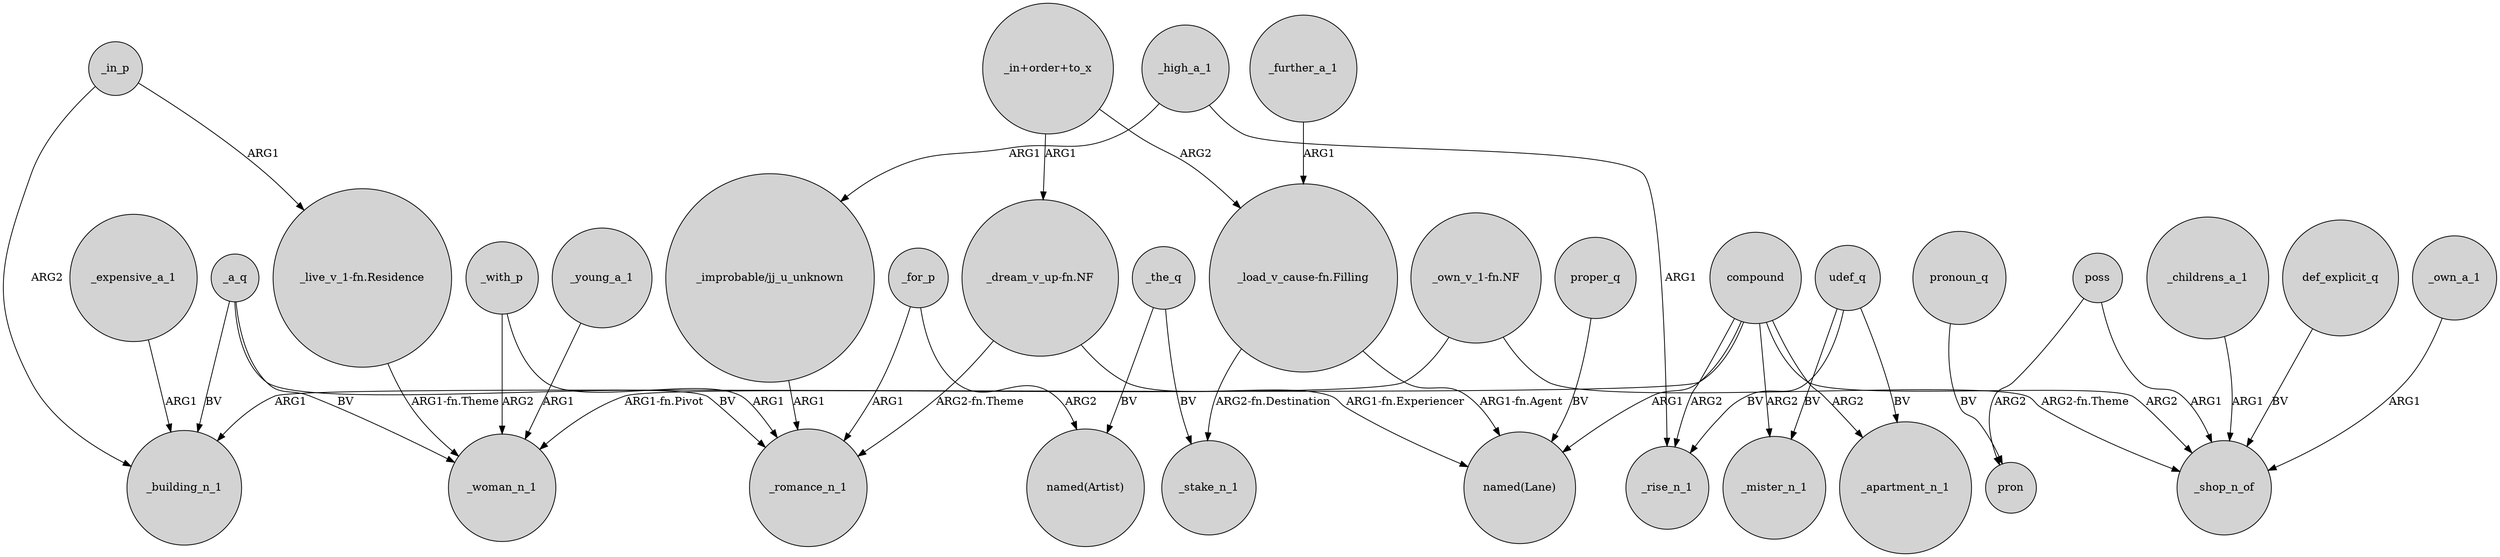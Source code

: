 digraph {
	node [shape=circle style=filled]
	_a_q -> _romance_n_1 [label=BV]
	compound -> "named(Lane)" [label=ARG1]
	_with_p -> _woman_n_1 [label=ARG2]
	_in_p -> "_live_v_1-fn.Residence" [label=ARG1]
	poss -> pron [label=ARG2]
	_further_a_1 -> "_load_v_cause-fn.Filling" [label=ARG1]
	_young_a_1 -> _woman_n_1 [label=ARG1]
	"_own_v_1-fn.NF" -> _shop_n_of [label="ARG2-fn.Theme"]
	compound -> _mister_n_1 [label=ARG2]
	"_live_v_1-fn.Residence" -> _woman_n_1 [label="ARG1-fn.Theme"]
	compound -> _rise_n_1 [label=ARG2]
	udef_q -> _rise_n_1 [label=BV]
	udef_q -> _mister_n_1 [label=BV]
	_the_q -> "named(Artist)" [label=BV]
	_a_q -> _building_n_1 [label=BV]
	_the_q -> _stake_n_1 [label=BV]
	udef_q -> _apartment_n_1 [label=BV]
	_in_p -> _building_n_1 [label=ARG2]
	compound -> _building_n_1 [label=ARG1]
	compound -> _apartment_n_1 [label=ARG2]
	_childrens_a_1 -> _shop_n_of [label=ARG1]
	pronoun_q -> pron [label=BV]
	"_in+order+to_x" -> "_dream_v_up-fn.NF" [label=ARG1]
	poss -> _shop_n_of [label=ARG1]
	"_dream_v_up-fn.NF" -> "named(Lane)" [label="ARG1-fn.Experiencer"]
	_with_p -> _romance_n_1 [label=ARG1]
	"_load_v_cause-fn.Filling" -> _stake_n_1 [label="ARG2-fn.Destination"]
	"_load_v_cause-fn.Filling" -> "named(Lane)" [label="ARG1-fn.Agent"]
	_high_a_1 -> "_improbable/jj_u_unknown" [label=ARG1]
	def_explicit_q -> _shop_n_of [label=BV]
	_high_a_1 -> _rise_n_1 [label=ARG1]
	compound -> _shop_n_of [label=ARG2]
	_own_a_1 -> _shop_n_of [label=ARG1]
	"_in+order+to_x" -> "_load_v_cause-fn.Filling" [label=ARG2]
	_for_p -> "named(Artist)" [label=ARG2]
	"_dream_v_up-fn.NF" -> _romance_n_1 [label="ARG2-fn.Theme"]
	_for_p -> _romance_n_1 [label=ARG1]
	_expensive_a_1 -> _building_n_1 [label=ARG1]
	_a_q -> _woman_n_1 [label=BV]
	proper_q -> "named(Lane)" [label=BV]
	"_improbable/jj_u_unknown" -> _romance_n_1 [label=ARG1]
	"_own_v_1-fn.NF" -> _woman_n_1 [label="ARG1-fn.Pivot"]
}
